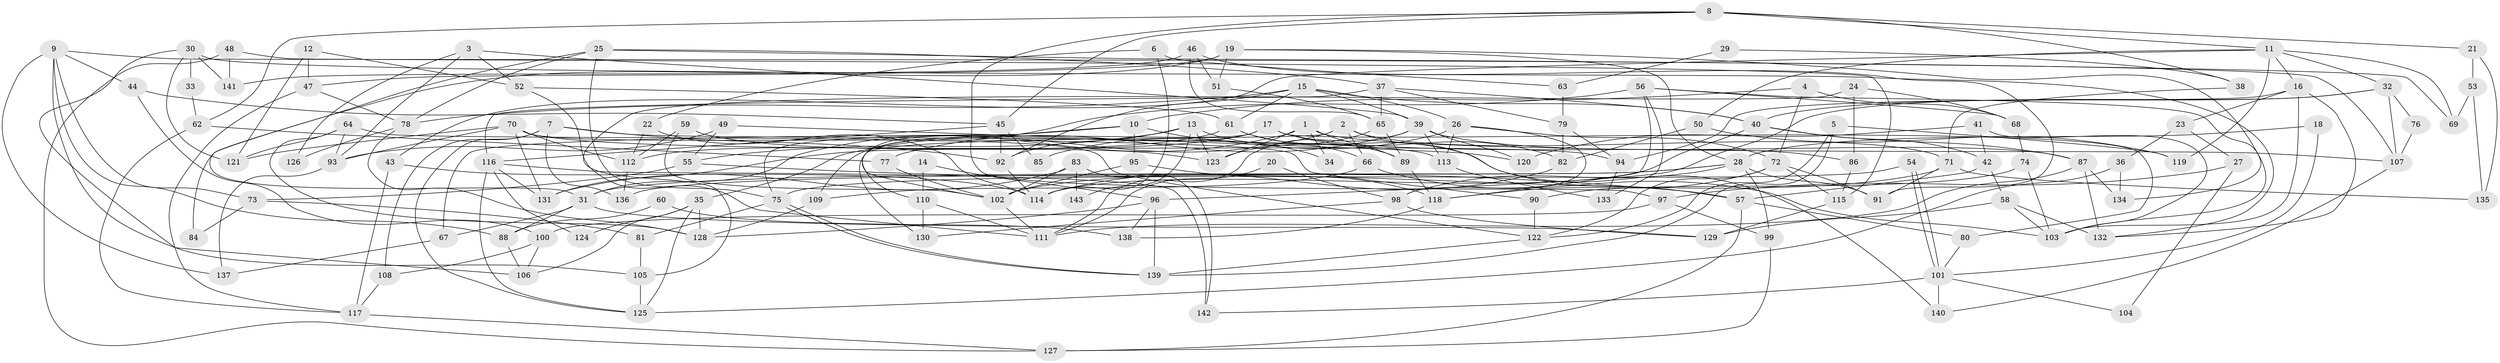 // coarse degree distribution, {6: 0.13861386138613863, 5: 0.27722772277227725, 7: 0.0594059405940594, 4: 0.19801980198019803, 3: 0.1782178217821782, 2: 0.0891089108910891, 9: 0.019801980198019802, 8: 0.039603960396039604}
// Generated by graph-tools (version 1.1) at 2025/37/03/04/25 23:37:03]
// undirected, 143 vertices, 286 edges
graph export_dot {
  node [color=gray90,style=filled];
  1;
  2;
  3;
  4;
  5;
  6;
  7;
  8;
  9;
  10;
  11;
  12;
  13;
  14;
  15;
  16;
  17;
  18;
  19;
  20;
  21;
  22;
  23;
  24;
  25;
  26;
  27;
  28;
  29;
  30;
  31;
  32;
  33;
  34;
  35;
  36;
  37;
  38;
  39;
  40;
  41;
  42;
  43;
  44;
  45;
  46;
  47;
  48;
  49;
  50;
  51;
  52;
  53;
  54;
  55;
  56;
  57;
  58;
  59;
  60;
  61;
  62;
  63;
  64;
  65;
  66;
  67;
  68;
  69;
  70;
  71;
  72;
  73;
  74;
  75;
  76;
  77;
  78;
  79;
  80;
  81;
  82;
  83;
  84;
  85;
  86;
  87;
  88;
  89;
  90;
  91;
  92;
  93;
  94;
  95;
  96;
  97;
  98;
  99;
  100;
  101;
  102;
  103;
  104;
  105;
  106;
  107;
  108;
  109;
  110;
  111;
  112;
  113;
  114;
  115;
  116;
  117;
  118;
  119;
  120;
  121;
  122;
  123;
  124;
  125;
  126;
  127;
  128;
  129;
  130;
  131;
  132;
  133;
  134;
  135;
  136;
  137;
  138;
  139;
  140;
  141;
  142;
  143;
  1 -- 123;
  1 -- 31;
  1 -- 34;
  1 -- 89;
  1 -- 107;
  2 -- 71;
  2 -- 57;
  2 -- 35;
  2 -- 66;
  2 -- 130;
  3 -- 93;
  3 -- 39;
  3 -- 52;
  3 -- 126;
  4 -- 10;
  4 -- 68;
  4 -- 72;
  5 -- 122;
  5 -- 139;
  5 -- 119;
  6 -- 22;
  6 -- 114;
  6 -- 63;
  7 -- 92;
  7 -- 125;
  7 -- 108;
  7 -- 113;
  7 -- 136;
  8 -- 97;
  8 -- 11;
  8 -- 21;
  8 -- 38;
  8 -- 45;
  8 -- 62;
  9 -- 44;
  9 -- 107;
  9 -- 73;
  9 -- 88;
  9 -- 105;
  9 -- 137;
  10 -- 95;
  10 -- 75;
  10 -- 34;
  10 -- 67;
  11 -- 16;
  11 -- 119;
  11 -- 32;
  11 -- 43;
  11 -- 50;
  11 -- 69;
  12 -- 52;
  12 -- 121;
  12 -- 47;
  13 -- 66;
  13 -- 92;
  13 -- 55;
  13 -- 123;
  13 -- 143;
  14 -- 110;
  14 -- 96;
  15 -- 26;
  15 -- 39;
  15 -- 40;
  15 -- 61;
  15 -- 78;
  15 -- 92;
  16 -- 94;
  16 -- 103;
  16 -- 23;
  16 -- 132;
  17 -- 80;
  17 -- 109;
  17 -- 82;
  17 -- 86;
  17 -- 110;
  17 -- 131;
  18 -- 28;
  18 -- 101;
  19 -- 28;
  19 -- 51;
  19 -- 47;
  19 -- 84;
  19 -- 134;
  20 -- 111;
  20 -- 98;
  21 -- 135;
  21 -- 53;
  22 -- 114;
  22 -- 112;
  23 -- 36;
  23 -- 27;
  24 -- 86;
  24 -- 105;
  24 -- 68;
  25 -- 78;
  25 -- 37;
  25 -- 31;
  25 -- 69;
  25 -- 75;
  26 -- 72;
  26 -- 113;
  26 -- 85;
  26 -- 98;
  27 -- 97;
  27 -- 104;
  28 -- 136;
  28 -- 31;
  28 -- 91;
  28 -- 98;
  28 -- 99;
  29 -- 63;
  29 -- 38;
  30 -- 106;
  30 -- 132;
  30 -- 33;
  30 -- 121;
  30 -- 141;
  31 -- 67;
  31 -- 88;
  31 -- 129;
  32 -- 40;
  32 -- 76;
  32 -- 96;
  32 -- 107;
  33 -- 62;
  35 -- 128;
  35 -- 106;
  35 -- 124;
  35 -- 125;
  36 -- 134;
  36 -- 125;
  37 -- 116;
  37 -- 40;
  37 -- 65;
  37 -- 79;
  38 -- 71;
  39 -- 113;
  39 -- 111;
  39 -- 77;
  39 -- 87;
  39 -- 120;
  40 -- 87;
  40 -- 42;
  40 -- 114;
  41 -- 42;
  41 -- 103;
  41 -- 120;
  42 -- 58;
  42 -- 57;
  43 -- 117;
  43 -- 114;
  44 -- 45;
  44 -- 100;
  45 -- 92;
  45 -- 85;
  45 -- 116;
  46 -- 91;
  46 -- 65;
  46 -- 51;
  46 -- 141;
  47 -- 78;
  47 -- 117;
  48 -- 127;
  48 -- 141;
  48 -- 115;
  49 -- 55;
  49 -- 120;
  49 -- 93;
  50 -- 82;
  50 -- 119;
  51 -- 65;
  52 -- 111;
  52 -- 61;
  53 -- 69;
  53 -- 135;
  54 -- 101;
  54 -- 101;
  54 -- 75;
  55 -- 73;
  55 -- 57;
  56 -- 102;
  56 -- 118;
  56 -- 68;
  56 -- 103;
  56 -- 133;
  57 -- 80;
  57 -- 127;
  58 -- 103;
  58 -- 129;
  58 -- 132;
  59 -- 123;
  59 -- 112;
  59 -- 102;
  60 -- 88;
  60 -- 138;
  61 -- 89;
  61 -- 112;
  61 -- 140;
  62 -- 77;
  62 -- 117;
  63 -- 79;
  64 -- 121;
  64 -- 93;
  64 -- 90;
  64 -- 128;
  65 -- 89;
  65 -- 123;
  66 -- 103;
  66 -- 109;
  67 -- 137;
  68 -- 74;
  70 -- 131;
  70 -- 122;
  70 -- 93;
  70 -- 94;
  70 -- 112;
  70 -- 121;
  71 -- 102;
  71 -- 91;
  71 -- 135;
  72 -- 115;
  72 -- 91;
  72 -- 118;
  72 -- 122;
  73 -- 81;
  73 -- 84;
  74 -- 90;
  74 -- 103;
  75 -- 139;
  75 -- 139;
  75 -- 81;
  76 -- 107;
  77 -- 102;
  78 -- 126;
  78 -- 128;
  79 -- 82;
  79 -- 94;
  80 -- 101;
  81 -- 105;
  82 -- 114;
  83 -- 131;
  83 -- 102;
  83 -- 142;
  83 -- 143;
  86 -- 115;
  87 -- 132;
  87 -- 111;
  87 -- 134;
  88 -- 106;
  89 -- 118;
  90 -- 122;
  92 -- 114;
  93 -- 137;
  94 -- 133;
  95 -- 102;
  95 -- 118;
  96 -- 128;
  96 -- 138;
  96 -- 139;
  97 -- 100;
  97 -- 99;
  98 -- 129;
  98 -- 130;
  99 -- 127;
  100 -- 106;
  100 -- 108;
  101 -- 140;
  101 -- 104;
  101 -- 142;
  102 -- 111;
  105 -- 125;
  107 -- 140;
  108 -- 117;
  109 -- 128;
  110 -- 130;
  110 -- 111;
  112 -- 136;
  113 -- 133;
  115 -- 129;
  116 -- 142;
  116 -- 124;
  116 -- 125;
  116 -- 131;
  117 -- 127;
  118 -- 138;
  122 -- 139;
}
